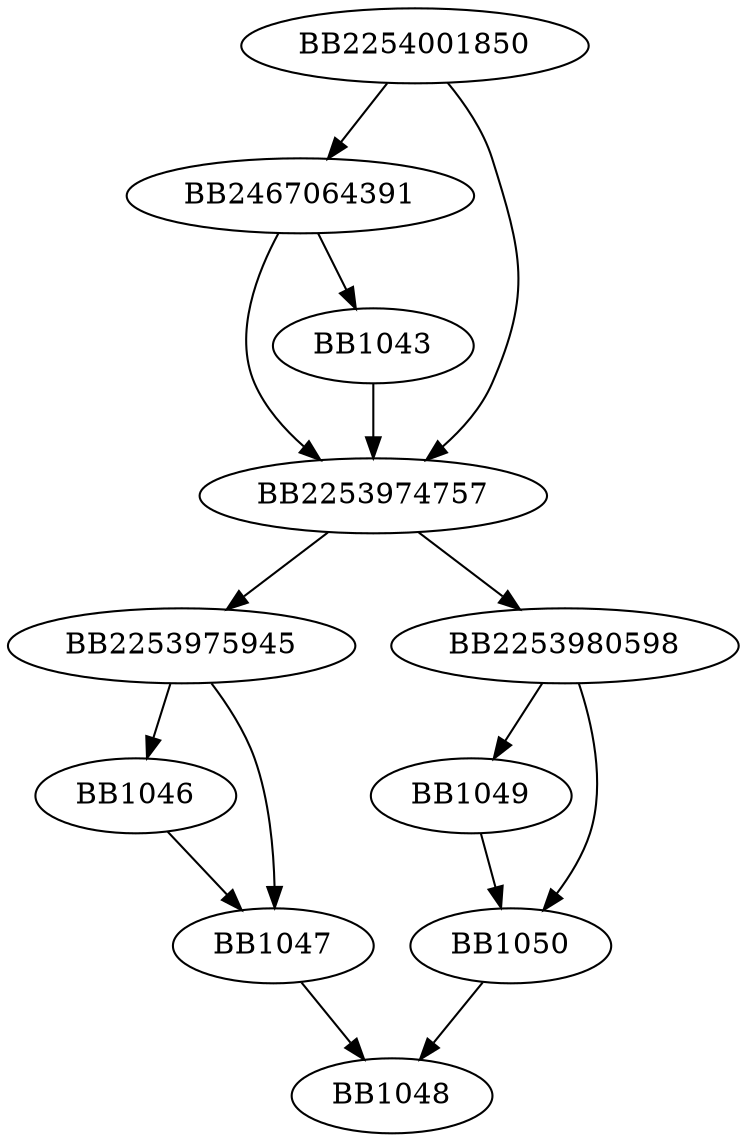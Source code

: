 digraph G{
	BB2254001850->BB2467064391;
	BB2254001850->BB2253974757;
	BB2467064391->BB2253974757;
	BB2467064391->BB1043;
	BB1043->BB2253974757;
	BB2253974757->BB2253975945;
	BB2253974757->BB2253980598;
	BB2253975945->BB1046;
	BB2253975945->BB1047;
	BB1046->BB1047;
	BB1047->BB1048;
	BB2253980598->BB1049;
	BB2253980598->BB1050;
	BB1049->BB1050;
	BB1050->BB1048;
}
